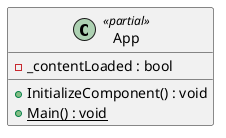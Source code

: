 @startuml
class App <<partial>> {
    - _contentLoaded : bool
    + InitializeComponent() : void
    + {static} Main() : void
}
@enduml
